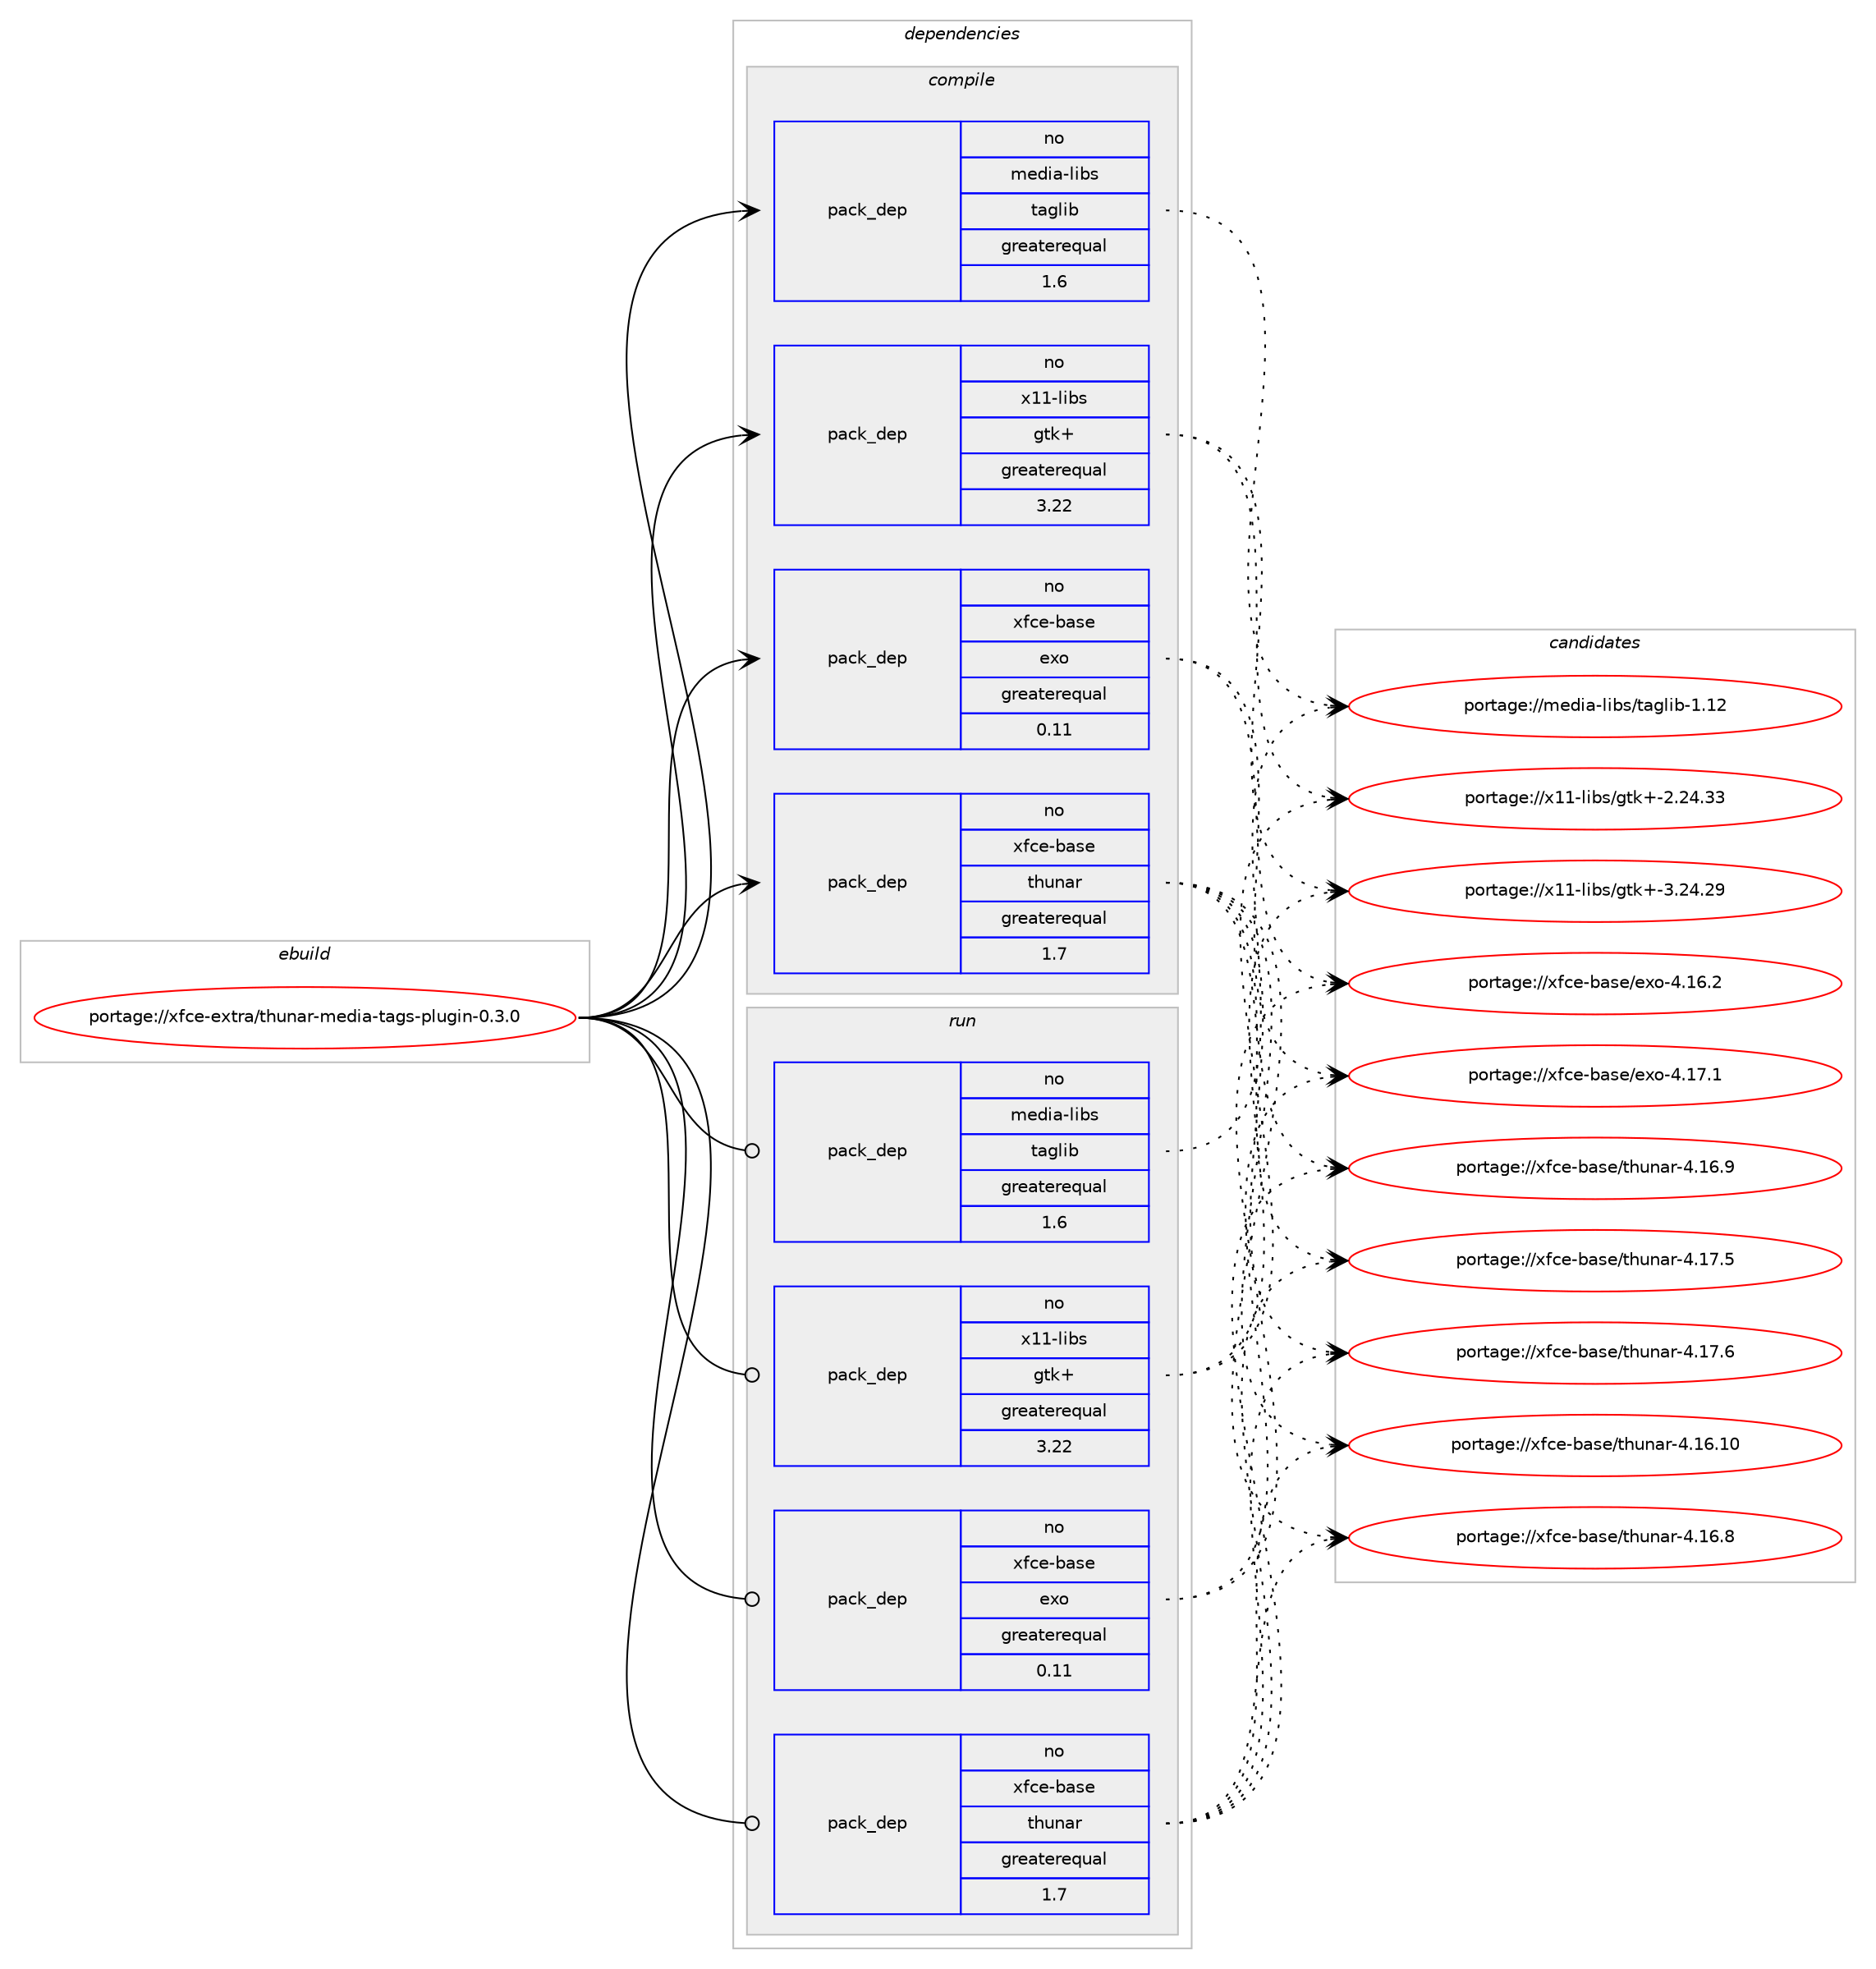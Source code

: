 digraph prolog {

# *************
# Graph options
# *************

newrank=true;
concentrate=true;
compound=true;
graph [rankdir=LR,fontname=Helvetica,fontsize=10,ranksep=1.5];#, ranksep=2.5, nodesep=0.2];
edge  [arrowhead=vee];
node  [fontname=Helvetica,fontsize=10];

# **********
# The ebuild
# **********

subgraph cluster_leftcol {
color=gray;
rank=same;
label=<<i>ebuild</i>>;
id [label="portage://xfce-extra/thunar-media-tags-plugin-0.3.0", color=red, width=4, href="../xfce-extra/thunar-media-tags-plugin-0.3.0.svg"];
}

# ****************
# The dependencies
# ****************

subgraph cluster_midcol {
color=gray;
label=<<i>dependencies</i>>;
subgraph cluster_compile {
fillcolor="#eeeeee";
style=filled;
label=<<i>compile</i>>;
# *** BEGIN UNKNOWN DEPENDENCY TYPE (TODO) ***
# id -> package_dependency(portage://xfce-extra/thunar-media-tags-plugin-0.3.0,install,no,dev-util,intltool,none,[,,],[],[])
# *** END UNKNOWN DEPENDENCY TYPE (TODO) ***

subgraph pack422 {
dependency914 [label=<<TABLE BORDER="0" CELLBORDER="1" CELLSPACING="0" CELLPADDING="4" WIDTH="220"><TR><TD ROWSPAN="6" CELLPADDING="30">pack_dep</TD></TR><TR><TD WIDTH="110">no</TD></TR><TR><TD>media-libs</TD></TR><TR><TD>taglib</TD></TR><TR><TD>greaterequal</TD></TR><TR><TD>1.6</TD></TR></TABLE>>, shape=none, color=blue];
}
id:e -> dependency914:w [weight=20,style="solid",arrowhead="vee"];
# *** BEGIN UNKNOWN DEPENDENCY TYPE (TODO) ***
# id -> package_dependency(portage://xfce-extra/thunar-media-tags-plugin-0.3.0,install,no,virtual,pkgconfig,none,[,,],[],[])
# *** END UNKNOWN DEPENDENCY TYPE (TODO) ***

subgraph pack423 {
dependency915 [label=<<TABLE BORDER="0" CELLBORDER="1" CELLSPACING="0" CELLPADDING="4" WIDTH="220"><TR><TD ROWSPAN="6" CELLPADDING="30">pack_dep</TD></TR><TR><TD WIDTH="110">no</TD></TR><TR><TD>x11-libs</TD></TR><TR><TD>gtk+</TD></TR><TR><TD>greaterequal</TD></TR><TR><TD>3.22</TD></TR></TABLE>>, shape=none, color=blue];
}
id:e -> dependency915:w [weight=20,style="solid",arrowhead="vee"];
subgraph pack424 {
dependency916 [label=<<TABLE BORDER="0" CELLBORDER="1" CELLSPACING="0" CELLPADDING="4" WIDTH="220"><TR><TD ROWSPAN="6" CELLPADDING="30">pack_dep</TD></TR><TR><TD WIDTH="110">no</TD></TR><TR><TD>xfce-base</TD></TR><TR><TD>exo</TD></TR><TR><TD>greaterequal</TD></TR><TR><TD>0.11</TD></TR></TABLE>>, shape=none, color=blue];
}
id:e -> dependency916:w [weight=20,style="solid",arrowhead="vee"];
subgraph pack425 {
dependency917 [label=<<TABLE BORDER="0" CELLBORDER="1" CELLSPACING="0" CELLPADDING="4" WIDTH="220"><TR><TD ROWSPAN="6" CELLPADDING="30">pack_dep</TD></TR><TR><TD WIDTH="110">no</TD></TR><TR><TD>xfce-base</TD></TR><TR><TD>thunar</TD></TR><TR><TD>greaterequal</TD></TR><TR><TD>1.7</TD></TR></TABLE>>, shape=none, color=blue];
}
id:e -> dependency917:w [weight=20,style="solid",arrowhead="vee"];
}
subgraph cluster_compileandrun {
fillcolor="#eeeeee";
style=filled;
label=<<i>compile and run</i>>;
}
subgraph cluster_run {
fillcolor="#eeeeee";
style=filled;
label=<<i>run</i>>;
subgraph pack426 {
dependency918 [label=<<TABLE BORDER="0" CELLBORDER="1" CELLSPACING="0" CELLPADDING="4" WIDTH="220"><TR><TD ROWSPAN="6" CELLPADDING="30">pack_dep</TD></TR><TR><TD WIDTH="110">no</TD></TR><TR><TD>media-libs</TD></TR><TR><TD>taglib</TD></TR><TR><TD>greaterequal</TD></TR><TR><TD>1.6</TD></TR></TABLE>>, shape=none, color=blue];
}
id:e -> dependency918:w [weight=20,style="solid",arrowhead="odot"];
subgraph pack427 {
dependency919 [label=<<TABLE BORDER="0" CELLBORDER="1" CELLSPACING="0" CELLPADDING="4" WIDTH="220"><TR><TD ROWSPAN="6" CELLPADDING="30">pack_dep</TD></TR><TR><TD WIDTH="110">no</TD></TR><TR><TD>x11-libs</TD></TR><TR><TD>gtk+</TD></TR><TR><TD>greaterequal</TD></TR><TR><TD>3.22</TD></TR></TABLE>>, shape=none, color=blue];
}
id:e -> dependency919:w [weight=20,style="solid",arrowhead="odot"];
subgraph pack428 {
dependency920 [label=<<TABLE BORDER="0" CELLBORDER="1" CELLSPACING="0" CELLPADDING="4" WIDTH="220"><TR><TD ROWSPAN="6" CELLPADDING="30">pack_dep</TD></TR><TR><TD WIDTH="110">no</TD></TR><TR><TD>xfce-base</TD></TR><TR><TD>exo</TD></TR><TR><TD>greaterequal</TD></TR><TR><TD>0.11</TD></TR></TABLE>>, shape=none, color=blue];
}
id:e -> dependency920:w [weight=20,style="solid",arrowhead="odot"];
subgraph pack429 {
dependency921 [label=<<TABLE BORDER="0" CELLBORDER="1" CELLSPACING="0" CELLPADDING="4" WIDTH="220"><TR><TD ROWSPAN="6" CELLPADDING="30">pack_dep</TD></TR><TR><TD WIDTH="110">no</TD></TR><TR><TD>xfce-base</TD></TR><TR><TD>thunar</TD></TR><TR><TD>greaterequal</TD></TR><TR><TD>1.7</TD></TR></TABLE>>, shape=none, color=blue];
}
id:e -> dependency921:w [weight=20,style="solid",arrowhead="odot"];
}
}

# **************
# The candidates
# **************

subgraph cluster_choices {
rank=same;
color=gray;
label=<<i>candidates</i>>;

subgraph choice422 {
color=black;
nodesep=1;
choice1091011001059745108105981154711697103108105984549464950 [label="portage://media-libs/taglib-1.12", color=red, width=4,href="../media-libs/taglib-1.12.svg"];
dependency914:e -> choice1091011001059745108105981154711697103108105984549464950:w [style=dotted,weight="100"];
}
subgraph choice423 {
color=black;
nodesep=1;
choice1204949451081059811547103116107434550465052465151 [label="portage://x11-libs/gtk+-2.24.33", color=red, width=4,href="../x11-libs/gtk+-2.24.33.svg"];
choice1204949451081059811547103116107434551465052465057 [label="portage://x11-libs/gtk+-3.24.29", color=red, width=4,href="../x11-libs/gtk+-3.24.29.svg"];
dependency915:e -> choice1204949451081059811547103116107434550465052465151:w [style=dotted,weight="100"];
dependency915:e -> choice1204949451081059811547103116107434551465052465057:w [style=dotted,weight="100"];
}
subgraph choice424 {
color=black;
nodesep=1;
choice120102991014598971151014710112011145524649544650 [label="portage://xfce-base/exo-4.16.2", color=red, width=4,href="../xfce-base/exo-4.16.2.svg"];
choice120102991014598971151014710112011145524649554649 [label="portage://xfce-base/exo-4.17.1", color=red, width=4,href="../xfce-base/exo-4.17.1.svg"];
dependency916:e -> choice120102991014598971151014710112011145524649544650:w [style=dotted,weight="100"];
dependency916:e -> choice120102991014598971151014710112011145524649554649:w [style=dotted,weight="100"];
}
subgraph choice425 {
color=black;
nodesep=1;
choice1201029910145989711510147116104117110971144552464954464948 [label="portage://xfce-base/thunar-4.16.10", color=red, width=4,href="../xfce-base/thunar-4.16.10.svg"];
choice12010299101459897115101471161041171109711445524649544656 [label="portage://xfce-base/thunar-4.16.8", color=red, width=4,href="../xfce-base/thunar-4.16.8.svg"];
choice12010299101459897115101471161041171109711445524649544657 [label="portage://xfce-base/thunar-4.16.9", color=red, width=4,href="../xfce-base/thunar-4.16.9.svg"];
choice12010299101459897115101471161041171109711445524649554653 [label="portage://xfce-base/thunar-4.17.5", color=red, width=4,href="../xfce-base/thunar-4.17.5.svg"];
choice12010299101459897115101471161041171109711445524649554654 [label="portage://xfce-base/thunar-4.17.6", color=red, width=4,href="../xfce-base/thunar-4.17.6.svg"];
dependency917:e -> choice1201029910145989711510147116104117110971144552464954464948:w [style=dotted,weight="100"];
dependency917:e -> choice12010299101459897115101471161041171109711445524649544656:w [style=dotted,weight="100"];
dependency917:e -> choice12010299101459897115101471161041171109711445524649544657:w [style=dotted,weight="100"];
dependency917:e -> choice12010299101459897115101471161041171109711445524649554653:w [style=dotted,weight="100"];
dependency917:e -> choice12010299101459897115101471161041171109711445524649554654:w [style=dotted,weight="100"];
}
subgraph choice426 {
color=black;
nodesep=1;
choice1091011001059745108105981154711697103108105984549464950 [label="portage://media-libs/taglib-1.12", color=red, width=4,href="../media-libs/taglib-1.12.svg"];
dependency918:e -> choice1091011001059745108105981154711697103108105984549464950:w [style=dotted,weight="100"];
}
subgraph choice427 {
color=black;
nodesep=1;
choice1204949451081059811547103116107434550465052465151 [label="portage://x11-libs/gtk+-2.24.33", color=red, width=4,href="../x11-libs/gtk+-2.24.33.svg"];
choice1204949451081059811547103116107434551465052465057 [label="portage://x11-libs/gtk+-3.24.29", color=red, width=4,href="../x11-libs/gtk+-3.24.29.svg"];
dependency919:e -> choice1204949451081059811547103116107434550465052465151:w [style=dotted,weight="100"];
dependency919:e -> choice1204949451081059811547103116107434551465052465057:w [style=dotted,weight="100"];
}
subgraph choice428 {
color=black;
nodesep=1;
choice120102991014598971151014710112011145524649544650 [label="portage://xfce-base/exo-4.16.2", color=red, width=4,href="../xfce-base/exo-4.16.2.svg"];
choice120102991014598971151014710112011145524649554649 [label="portage://xfce-base/exo-4.17.1", color=red, width=4,href="../xfce-base/exo-4.17.1.svg"];
dependency920:e -> choice120102991014598971151014710112011145524649544650:w [style=dotted,weight="100"];
dependency920:e -> choice120102991014598971151014710112011145524649554649:w [style=dotted,weight="100"];
}
subgraph choice429 {
color=black;
nodesep=1;
choice1201029910145989711510147116104117110971144552464954464948 [label="portage://xfce-base/thunar-4.16.10", color=red, width=4,href="../xfce-base/thunar-4.16.10.svg"];
choice12010299101459897115101471161041171109711445524649544656 [label="portage://xfce-base/thunar-4.16.8", color=red, width=4,href="../xfce-base/thunar-4.16.8.svg"];
choice12010299101459897115101471161041171109711445524649544657 [label="portage://xfce-base/thunar-4.16.9", color=red, width=4,href="../xfce-base/thunar-4.16.9.svg"];
choice12010299101459897115101471161041171109711445524649554653 [label="portage://xfce-base/thunar-4.17.5", color=red, width=4,href="../xfce-base/thunar-4.17.5.svg"];
choice12010299101459897115101471161041171109711445524649554654 [label="portage://xfce-base/thunar-4.17.6", color=red, width=4,href="../xfce-base/thunar-4.17.6.svg"];
dependency921:e -> choice1201029910145989711510147116104117110971144552464954464948:w [style=dotted,weight="100"];
dependency921:e -> choice12010299101459897115101471161041171109711445524649544656:w [style=dotted,weight="100"];
dependency921:e -> choice12010299101459897115101471161041171109711445524649544657:w [style=dotted,weight="100"];
dependency921:e -> choice12010299101459897115101471161041171109711445524649554653:w [style=dotted,weight="100"];
dependency921:e -> choice12010299101459897115101471161041171109711445524649554654:w [style=dotted,weight="100"];
}
}

}
